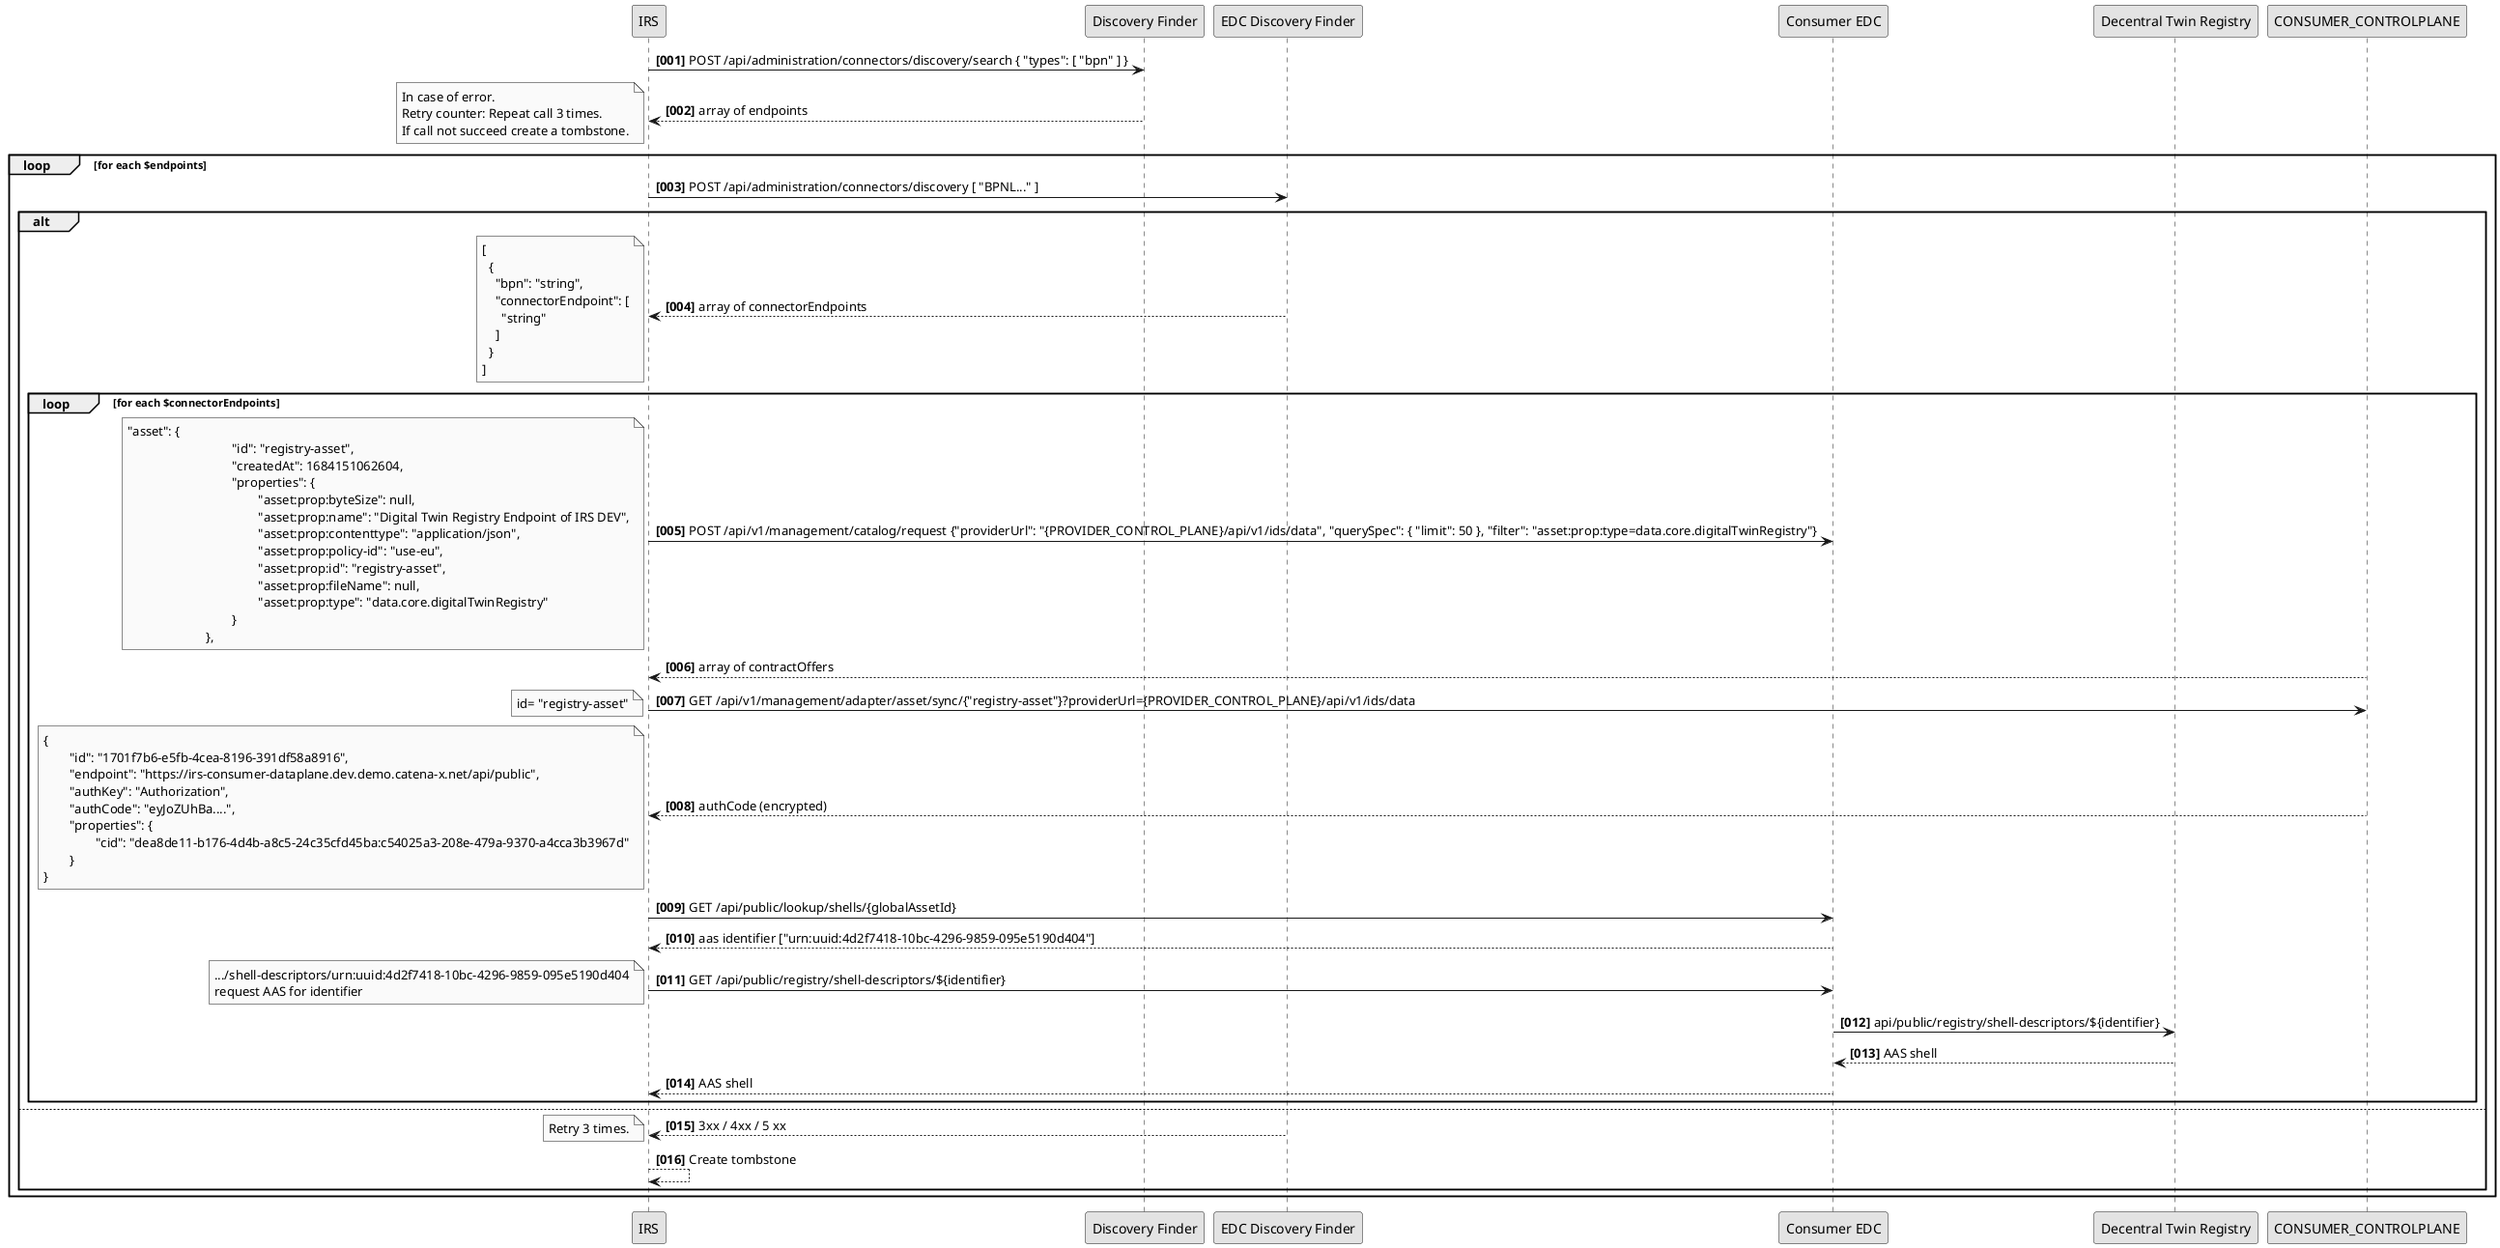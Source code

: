 @startuml
skinparam monochrome true
skinparam shadowing false


autonumber "<b>[000]"

participant "IRS" as IRS
participant "Discovery Finder" as DCF
participant "EDC Discovery Finder" as EDCDF
participant "Consumer EDC" as CONSUMER_EDC
participant "Decentral Twin Registry" as DTR

IRS -> DCF: POST /api/administration/connectors/discovery/search { "types": [ "bpn" ] }
IRS <-- DCF: array of endpoints
note left
    In case of error.
    Retry counter: Repeat call 3 times.
    If call not succeed create a tombstone.
end note
loop for each $endpoints
    IRS -> EDCDF : POST /api/administration/connectors/discovery [ "BPNL..." ]
    alt
         IRS <-- EDCDF : array of connectorEndpoints
         note left
                 [
                   {
                     "bpn": "string",
                     "connectorEndpoint": [
                       "string"
                     ]
                   }
                 ]
         end note
         loop for each $connectorEndpoints
             IRS -> CONSUMER_EDC: POST /api/v1/management/catalog/request {"providerUrl": "{PROVIDER_CONTROL_PLANE}/api/v1/ids/data", "querySpec": { "limit": 50 }, "filter": "asset:prop:type=data.core.digitalTwinRegistry"}
             note left
                "asset": {
                				"id": "registry-asset",
                				"createdAt": 1684151062604,
                				"properties": {
                					"asset:prop:byteSize": null,
                					"asset:prop:name": "Digital Twin Registry Endpoint of IRS DEV",
                					"asset:prop:contenttype": "application/json",
                					"asset:prop:policy-id": "use-eu",
                					"asset:prop:id": "registry-asset",
                					"asset:prop:fileName": null,
                					"asset:prop:type": "data.core.digitalTwinRegistry"
                				}
                			},
             end note
             IRS <-- CONSUMER_CONTROLPLANE: array of contractOffers

             IRS -> CONSUMER_CONTROLPLANE: GET /api/v1/management/adapter/asset/sync/{"registry-asset"}?providerUrl={PROVIDER_CONTROL_PLANE}/api/v1/ids/data
             note left
                id= "registry-asset"
             end note
             IRS <-- CONSUMER_CONTROLPLANE: authCode (encrypted)
             note left
                 {
                 	"id": "1701f7b6-e5fb-4cea-8196-391df58a8916",
                 	"endpoint": "https://irs-consumer-dataplane.dev.demo.catena-x.net/api/public",
                 	"authKey": "Authorization",
                 	"authCode": "eyJoZUhBa....",
                 	"properties": {
                 		"cid": "dea8de11-b176-4d4b-a8c5-24c35cfd45ba:c54025a3-208e-479a-9370-a4cca3b3967d"
                 	}
                 }
             end note
             IRS -> CONSUMER_EDC: GET /api/public/lookup/shells/{globalAssetId}
             IRS <-- CONSUMER_EDC: aas identifier ["urn:uuid:4d2f7418-10bc-4296-9859-095e5190d404"]

             IRS -> CONSUMER_EDC : GET /api/public/registry/shell-descriptors/${identifier}
             note left
                  .../shell-descriptors/urn:uuid:4d2f7418-10bc-4296-9859-095e5190d404
                  request AAS for identifier
             end note
             CONSUMER_EDC -> DTR : api/public/registry/shell-descriptors/${identifier}
             CONSUMER_EDC <-- DTR: AAS shell
             IRS <-- CONSUMER_EDC: AAS shell
         end loop
    else
          IRS <-- EDCDF : 3xx / 4xx / 5 xx
          note left
                Retry 3 times.
          end note
          IRS --> IRS : Create tombstone
    end alt


end loop






@enduml
